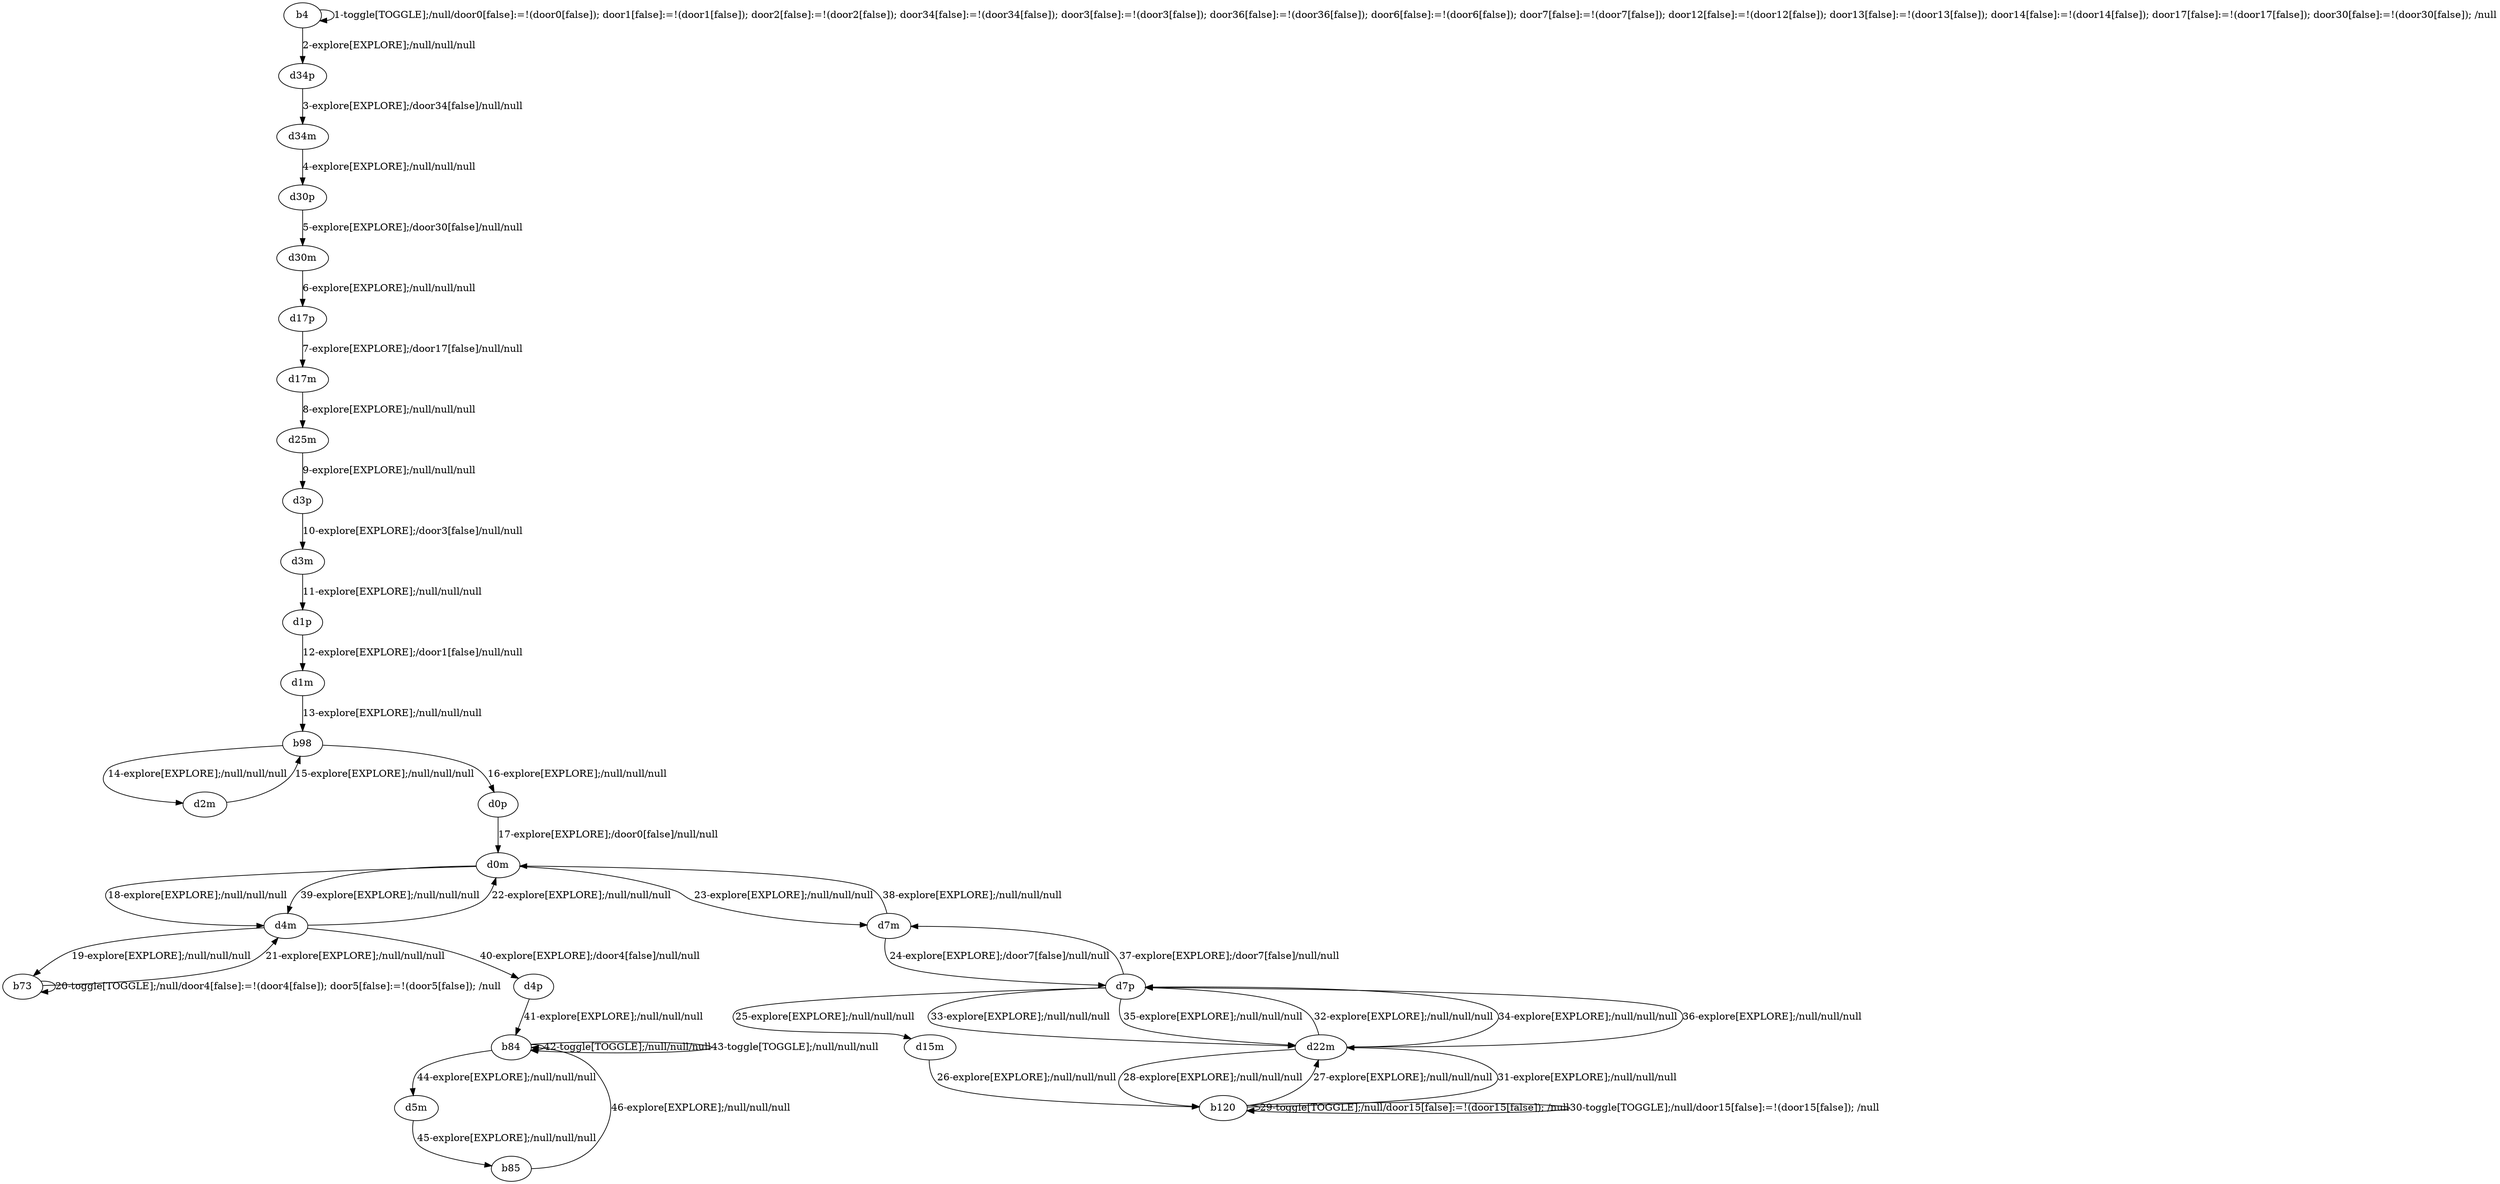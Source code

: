 # Total number of goals covered by this test: 2
# d5m --> b85
# b85 --> b84

digraph g {
"b4" -> "b4" [label = "1-toggle[TOGGLE];/null/door0[false]:=!(door0[false]); door1[false]:=!(door1[false]); door2[false]:=!(door2[false]); door34[false]:=!(door34[false]); door3[false]:=!(door3[false]); door36[false]:=!(door36[false]); door6[false]:=!(door6[false]); door7[false]:=!(door7[false]); door12[false]:=!(door12[false]); door13[false]:=!(door13[false]); door14[false]:=!(door14[false]); door17[false]:=!(door17[false]); door30[false]:=!(door30[false]); /null"];
"b4" -> "d34p" [label = "2-explore[EXPLORE];/null/null/null"];
"d34p" -> "d34m" [label = "3-explore[EXPLORE];/door34[false]/null/null"];
"d34m" -> "d30p" [label = "4-explore[EXPLORE];/null/null/null"];
"d30p" -> "d30m" [label = "5-explore[EXPLORE];/door30[false]/null/null"];
"d30m" -> "d17p" [label = "6-explore[EXPLORE];/null/null/null"];
"d17p" -> "d17m" [label = "7-explore[EXPLORE];/door17[false]/null/null"];
"d17m" -> "d25m" [label = "8-explore[EXPLORE];/null/null/null"];
"d25m" -> "d3p" [label = "9-explore[EXPLORE];/null/null/null"];
"d3p" -> "d3m" [label = "10-explore[EXPLORE];/door3[false]/null/null"];
"d3m" -> "d1p" [label = "11-explore[EXPLORE];/null/null/null"];
"d1p" -> "d1m" [label = "12-explore[EXPLORE];/door1[false]/null/null"];
"d1m" -> "b98" [label = "13-explore[EXPLORE];/null/null/null"];
"b98" -> "d2m" [label = "14-explore[EXPLORE];/null/null/null"];
"d2m" -> "b98" [label = "15-explore[EXPLORE];/null/null/null"];
"b98" -> "d0p" [label = "16-explore[EXPLORE];/null/null/null"];
"d0p" -> "d0m" [label = "17-explore[EXPLORE];/door0[false]/null/null"];
"d0m" -> "d4m" [label = "18-explore[EXPLORE];/null/null/null"];
"d4m" -> "b73" [label = "19-explore[EXPLORE];/null/null/null"];
"b73" -> "b73" [label = "20-toggle[TOGGLE];/null/door4[false]:=!(door4[false]); door5[false]:=!(door5[false]); /null"];
"b73" -> "d4m" [label = "21-explore[EXPLORE];/null/null/null"];
"d4m" -> "d0m" [label = "22-explore[EXPLORE];/null/null/null"];
"d0m" -> "d7m" [label = "23-explore[EXPLORE];/null/null/null"];
"d7m" -> "d7p" [label = "24-explore[EXPLORE];/door7[false]/null/null"];
"d7p" -> "d15m" [label = "25-explore[EXPLORE];/null/null/null"];
"d15m" -> "b120" [label = "26-explore[EXPLORE];/null/null/null"];
"b120" -> "d22m" [label = "27-explore[EXPLORE];/null/null/null"];
"d22m" -> "b120" [label = "28-explore[EXPLORE];/null/null/null"];
"b120" -> "b120" [label = "29-toggle[TOGGLE];/null/door15[false]:=!(door15[false]); /null"];
"b120" -> "b120" [label = "30-toggle[TOGGLE];/null/door15[false]:=!(door15[false]); /null"];
"b120" -> "d22m" [label = "31-explore[EXPLORE];/null/null/null"];
"d22m" -> "d7p" [label = "32-explore[EXPLORE];/null/null/null"];
"d7p" -> "d22m" [label = "33-explore[EXPLORE];/null/null/null"];
"d22m" -> "d7p" [label = "34-explore[EXPLORE];/null/null/null"];
"d7p" -> "d22m" [label = "35-explore[EXPLORE];/null/null/null"];
"d22m" -> "d7p" [label = "36-explore[EXPLORE];/null/null/null"];
"d7p" -> "d7m" [label = "37-explore[EXPLORE];/door7[false]/null/null"];
"d7m" -> "d0m" [label = "38-explore[EXPLORE];/null/null/null"];
"d0m" -> "d4m" [label = "39-explore[EXPLORE];/null/null/null"];
"d4m" -> "d4p" [label = "40-explore[EXPLORE];/door4[false]/null/null"];
"d4p" -> "b84" [label = "41-explore[EXPLORE];/null/null/null"];
"b84" -> "b84" [label = "42-toggle[TOGGLE];/null/null/null"];
"b84" -> "b84" [label = "43-toggle[TOGGLE];/null/null/null"];
"b84" -> "d5m" [label = "44-explore[EXPLORE];/null/null/null"];
"d5m" -> "b85" [label = "45-explore[EXPLORE];/null/null/null"];
"b85" -> "b84" [label = "46-explore[EXPLORE];/null/null/null"];
}